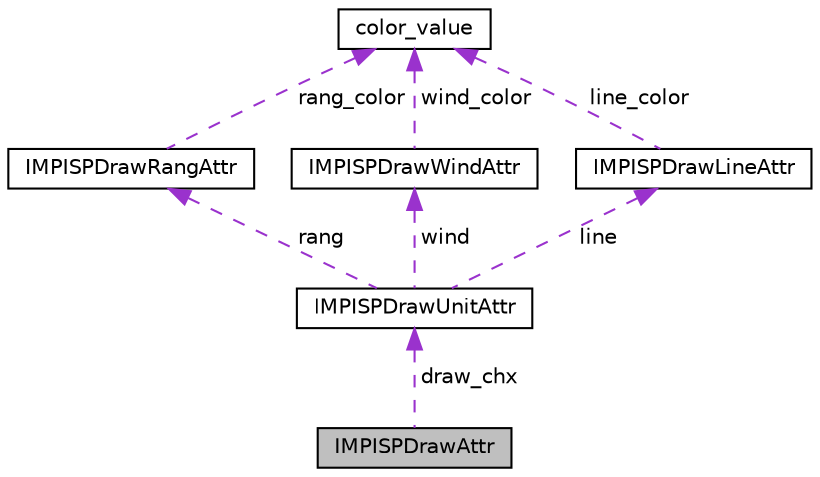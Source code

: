 digraph "IMPISPDrawAttr"
{
 // LATEX_PDF_SIZE
  edge [fontname="Helvetica",fontsize="10",labelfontname="Helvetica",labelfontsize="10"];
  node [fontname="Helvetica",fontsize="10",shape=record];
  Node1 [label="IMPISPDrawAttr",height=0.2,width=0.4,color="black", fillcolor="grey75", style="filled", fontcolor="black",tooltip="通道画图功能属性"];
  Node2 -> Node1 [dir="back",color="darkorchid3",fontsize="10",style="dashed",label=" draw_chx" ,fontname="Helvetica"];
  Node2 [label="IMPISPDrawUnitAttr",height=0.2,width=0.4,color="black", fillcolor="white", style="filled",URL="$struct_i_m_p_i_s_p_draw_unit_attr.html",tooltip="画图功能属性"];
  Node3 -> Node2 [dir="back",color="darkorchid3",fontsize="10",style="dashed",label=" rang" ,fontname="Helvetica"];
  Node3 [label="IMPISPDrawRangAttr",height=0.2,width=0.4,color="black", fillcolor="white", style="filled",URL="$struct_i_m_p_i_s_p_draw_rang_attr.html",tooltip="画四角窗功能属性"];
  Node4 -> Node3 [dir="back",color="darkorchid3",fontsize="10",style="dashed",label=" rang_color" ,fontname="Helvetica"];
  Node4 [label="color_value",height=0.2,width=0.4,color="black", fillcolor="white", style="filled",URL="$structcolor__value.html",tooltip="填充数据"];
  Node5 -> Node2 [dir="back",color="darkorchid3",fontsize="10",style="dashed",label=" wind" ,fontname="Helvetica"];
  Node5 [label="IMPISPDrawWindAttr",height=0.2,width=0.4,color="black", fillcolor="white", style="filled",URL="$struct_i_m_p_i_s_p_draw_wind_attr.html",tooltip="画窗功能属性"];
  Node4 -> Node5 [dir="back",color="darkorchid3",fontsize="10",style="dashed",label=" wind_color" ,fontname="Helvetica"];
  Node6 -> Node2 [dir="back",color="darkorchid3",fontsize="10",style="dashed",label=" line" ,fontname="Helvetica"];
  Node6 [label="IMPISPDrawLineAttr",height=0.2,width=0.4,color="black", fillcolor="white", style="filled",URL="$struct_i_m_p_i_s_p_draw_line_attr.html",tooltip="画线功能属性"];
  Node4 -> Node6 [dir="back",color="darkorchid3",fontsize="10",style="dashed",label=" line_color" ,fontname="Helvetica"];
}
